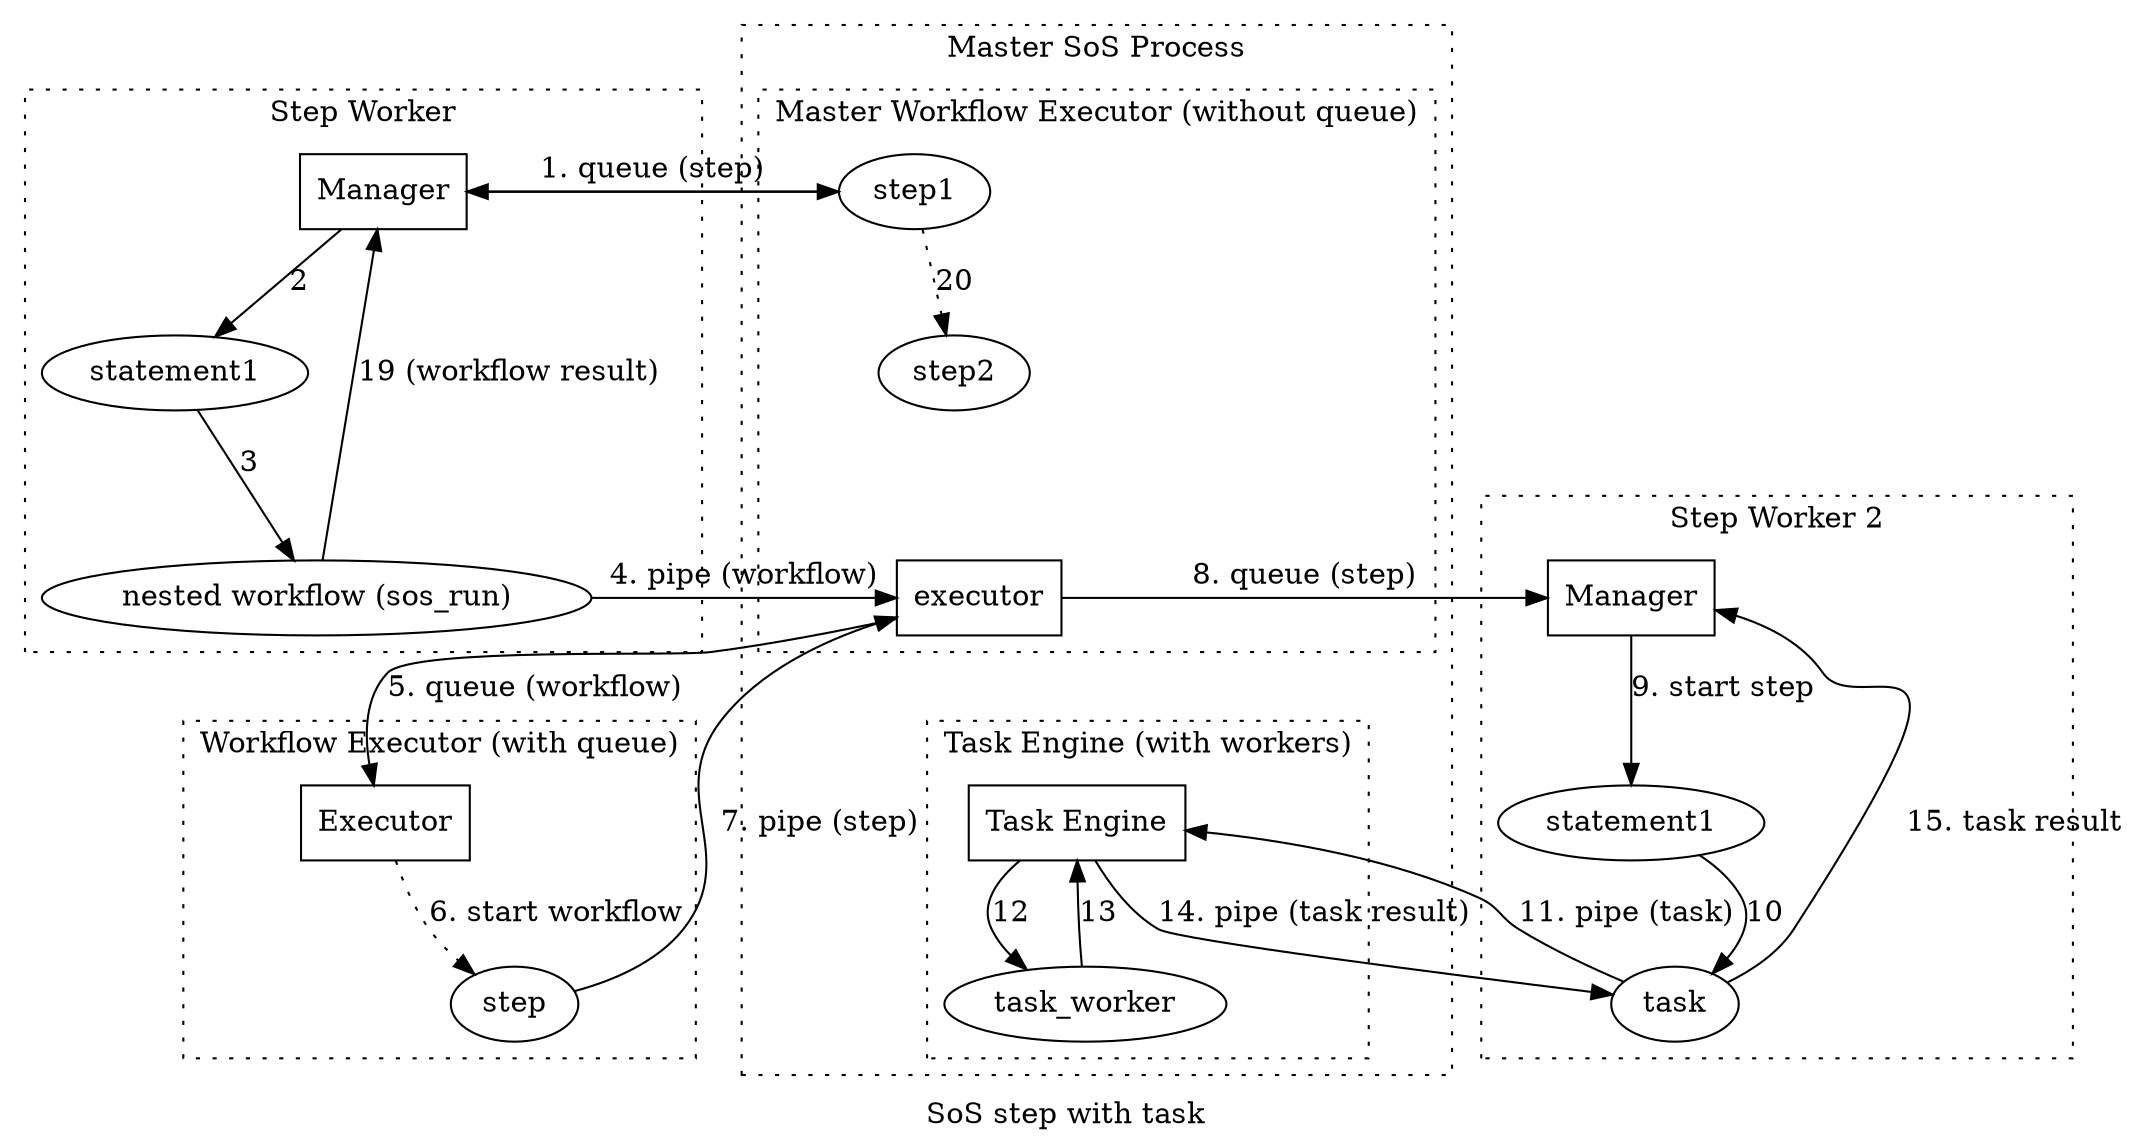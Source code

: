 digraph job_queue{
	/* source nodes */
	 label="SoS step with task";
	 subgraph cluster_3 {
		label="Master SoS Process";
		style=dotted;
		rankdir = "TB";
		subgraph cluster_4 {
			label="Master Workflow Executor (without queue)";
			style=dotted;
			step1 -> step2 [style=dotted, label="20"];
			executor[shape=box];
			step2 -> executor[style=invis];
		}
		subgraph cluster_5 {
			label="Task Engine (with workers)";
			style="dotted";
			task_engine [label="Task Engine", shape=box];

			task_engine -> task_worker[label="12"];
			task_worker -> task_engine[label="13"];
		}
	}
	subgraph cluster_6 {
		style=dotted;
		label="Step Worker";
		style=dotted;
		worker2[shape=box, label="Manager"];
		statement4 [label="statement1"];
		workflow[label="nested workflow (sos_run)"];
		worker2 -> statement4 [label="2"];
		statement4 -> workflow [label="3"];
		workflow -> worker2 [label="19 (workflow result)"];
	}
	subgraph cluster_7 {
		style=dotted;
		label="Workflow Executor (with queue)";
		style=dotted;
		wfworker[shape=box, label="Executor"];
		wfworker -> step3[style=dotted, label="6. start workflow"];
		step3[label="step"];
	}
	subgraph cluster_8 {
		style=dotted;
		label="Step Worker 2";
		style=dotted;
		worker3[shape=box, label="Manager"];
		worker3->statement5 [label="9. start step"];
		statement5 [label="statement1"];
		statement5 -> task [label="10"];
	}
	workflow->wfworker [style=invis];
	executor -> task_engine[style=invis];
	step1 -> worker2 [label="1. queue (step)"];
	worker2 -> step1; 
	workflow -> executor[label="4. pipe (workflow)"];
	executor -> workflow [style=invis];
	executor -> wfworker [label="5. queue (workflow)"];
	task -> task_engine [label="11. pipe (task)"];
	task_engine -> task [label="14. pipe (task result)"];
	step3 -> executor [label="7. pipe (step)"];
	executor -> worker3 [label="8. queue (step)"];
	task -> worker3 [label="15. task result"];
}
